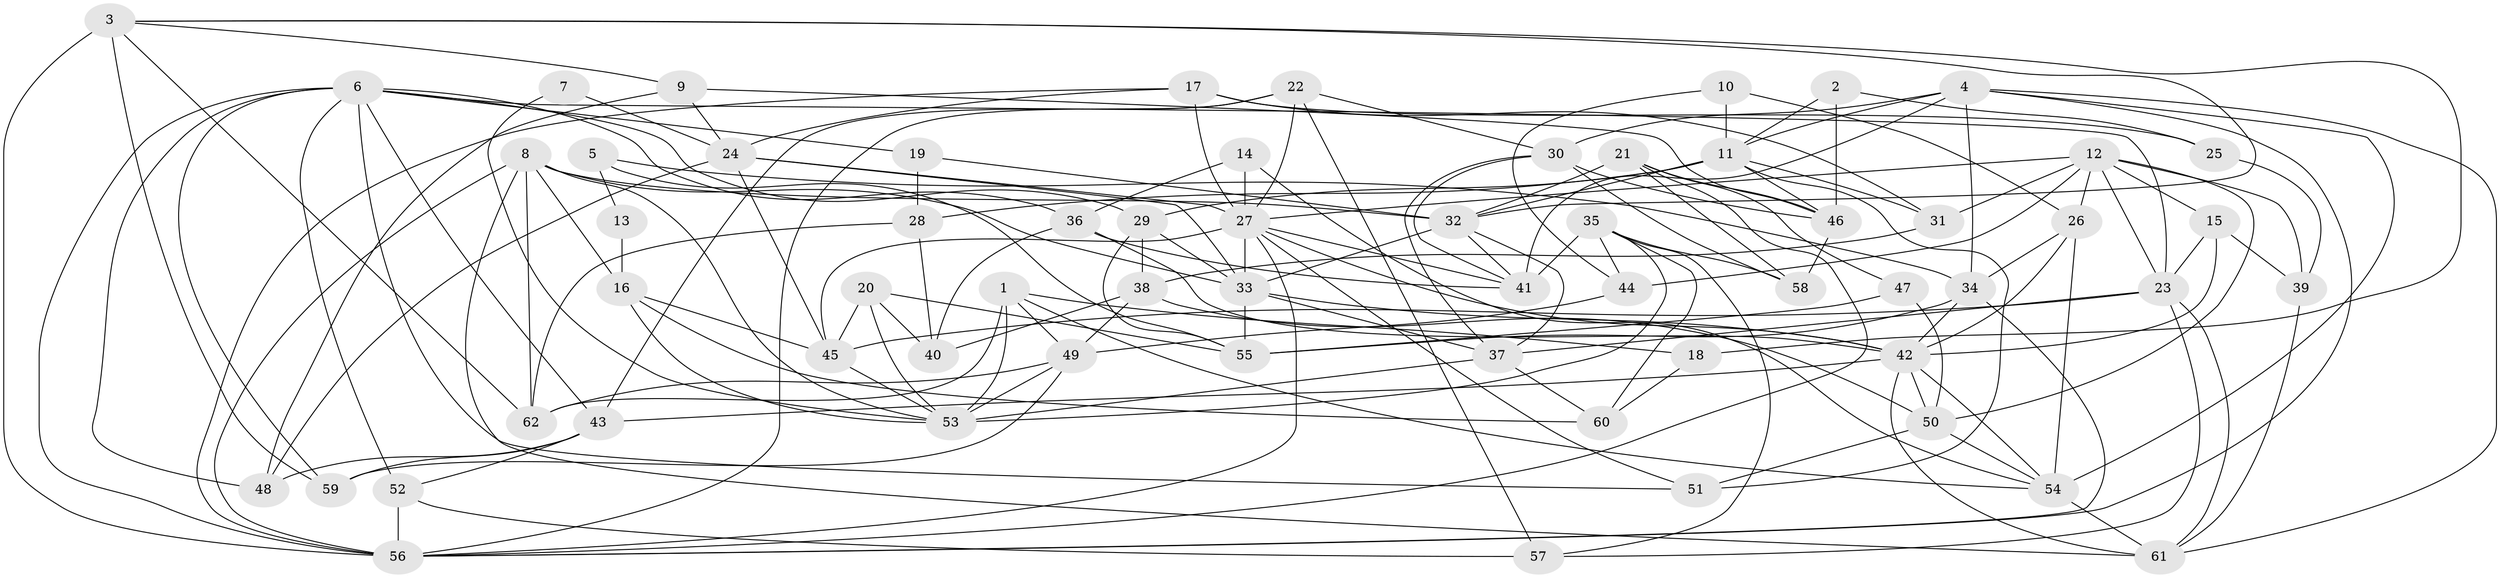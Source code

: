 // original degree distribution, {7: 0.056, 3: 0.24, 4: 0.288, 2: 0.168, 6: 0.104, 5: 0.128, 9: 0.008, 8: 0.008}
// Generated by graph-tools (version 1.1) at 2025/45/03/06/25 01:45:10]
// undirected, 62 vertices, 167 edges
graph export_dot {
graph [start="1"]
  node [color=gray90,style=filled];
  1;
  2;
  3;
  4;
  5;
  6;
  7;
  8;
  9;
  10;
  11;
  12;
  13;
  14;
  15;
  16;
  17;
  18;
  19;
  20;
  21;
  22;
  23;
  24;
  25;
  26;
  27;
  28;
  29;
  30;
  31;
  32;
  33;
  34;
  35;
  36;
  37;
  38;
  39;
  40;
  41;
  42;
  43;
  44;
  45;
  46;
  47;
  48;
  49;
  50;
  51;
  52;
  53;
  54;
  55;
  56;
  57;
  58;
  59;
  60;
  61;
  62;
  1 -- 18 [weight=1.0];
  1 -- 49 [weight=1.0];
  1 -- 53 [weight=2.0];
  1 -- 54 [weight=1.0];
  1 -- 62 [weight=2.0];
  2 -- 11 [weight=1.0];
  2 -- 25 [weight=1.0];
  2 -- 46 [weight=1.0];
  3 -- 9 [weight=1.0];
  3 -- 18 [weight=1.0];
  3 -- 32 [weight=1.0];
  3 -- 56 [weight=2.0];
  3 -- 59 [weight=1.0];
  3 -- 62 [weight=1.0];
  4 -- 11 [weight=1.0];
  4 -- 30 [weight=1.0];
  4 -- 34 [weight=1.0];
  4 -- 41 [weight=2.0];
  4 -- 54 [weight=1.0];
  4 -- 56 [weight=1.0];
  4 -- 61 [weight=1.0];
  5 -- 13 [weight=1.0];
  5 -- 34 [weight=2.0];
  5 -- 55 [weight=1.0];
  6 -- 19 [weight=1.0];
  6 -- 23 [weight=1.0];
  6 -- 29 [weight=1.0];
  6 -- 36 [weight=1.0];
  6 -- 43 [weight=1.0];
  6 -- 48 [weight=1.0];
  6 -- 51 [weight=1.0];
  6 -- 52 [weight=1.0];
  6 -- 56 [weight=1.0];
  6 -- 59 [weight=1.0];
  7 -- 24 [weight=1.0];
  7 -- 53 [weight=1.0];
  8 -- 16 [weight=1.0];
  8 -- 32 [weight=1.0];
  8 -- 33 [weight=1.0];
  8 -- 53 [weight=1.0];
  8 -- 56 [weight=1.0];
  8 -- 61 [weight=1.0];
  8 -- 62 [weight=1.0];
  9 -- 24 [weight=1.0];
  9 -- 46 [weight=1.0];
  9 -- 48 [weight=1.0];
  10 -- 11 [weight=1.0];
  10 -- 26 [weight=1.0];
  10 -- 44 [weight=1.0];
  11 -- 28 [weight=1.0];
  11 -- 29 [weight=1.0];
  11 -- 31 [weight=1.0];
  11 -- 32 [weight=1.0];
  11 -- 46 [weight=1.0];
  11 -- 51 [weight=1.0];
  12 -- 15 [weight=1.0];
  12 -- 23 [weight=1.0];
  12 -- 26 [weight=1.0];
  12 -- 27 [weight=1.0];
  12 -- 31 [weight=1.0];
  12 -- 39 [weight=2.0];
  12 -- 44 [weight=2.0];
  12 -- 50 [weight=1.0];
  13 -- 16 [weight=1.0];
  14 -- 27 [weight=1.0];
  14 -- 36 [weight=1.0];
  14 -- 54 [weight=1.0];
  15 -- 23 [weight=1.0];
  15 -- 39 [weight=1.0];
  15 -- 42 [weight=1.0];
  16 -- 45 [weight=1.0];
  16 -- 53 [weight=1.0];
  16 -- 60 [weight=1.0];
  17 -- 24 [weight=1.0];
  17 -- 25 [weight=1.0];
  17 -- 27 [weight=1.0];
  17 -- 31 [weight=1.0];
  17 -- 56 [weight=1.0];
  18 -- 60 [weight=1.0];
  19 -- 28 [weight=1.0];
  19 -- 32 [weight=1.0];
  20 -- 40 [weight=1.0];
  20 -- 45 [weight=1.0];
  20 -- 53 [weight=1.0];
  20 -- 55 [weight=1.0];
  21 -- 32 [weight=1.0];
  21 -- 46 [weight=1.0];
  21 -- 47 [weight=1.0];
  21 -- 56 [weight=1.0];
  21 -- 58 [weight=1.0];
  22 -- 27 [weight=1.0];
  22 -- 30 [weight=1.0];
  22 -- 43 [weight=1.0];
  22 -- 56 [weight=1.0];
  22 -- 57 [weight=1.0];
  23 -- 37 [weight=1.0];
  23 -- 45 [weight=1.0];
  23 -- 57 [weight=1.0];
  23 -- 61 [weight=1.0];
  24 -- 27 [weight=1.0];
  24 -- 33 [weight=1.0];
  24 -- 45 [weight=1.0];
  24 -- 48 [weight=1.0];
  25 -- 39 [weight=1.0];
  26 -- 34 [weight=3.0];
  26 -- 42 [weight=1.0];
  26 -- 54 [weight=1.0];
  27 -- 33 [weight=1.0];
  27 -- 41 [weight=2.0];
  27 -- 42 [weight=1.0];
  27 -- 45 [weight=1.0];
  27 -- 51 [weight=1.0];
  27 -- 56 [weight=1.0];
  28 -- 40 [weight=1.0];
  28 -- 62 [weight=1.0];
  29 -- 33 [weight=1.0];
  29 -- 38 [weight=1.0];
  29 -- 55 [weight=2.0];
  30 -- 37 [weight=1.0];
  30 -- 41 [weight=1.0];
  30 -- 46 [weight=1.0];
  30 -- 58 [weight=1.0];
  31 -- 38 [weight=1.0];
  32 -- 33 [weight=1.0];
  32 -- 37 [weight=1.0];
  32 -- 41 [weight=1.0];
  33 -- 37 [weight=1.0];
  33 -- 42 [weight=1.0];
  33 -- 55 [weight=1.0];
  34 -- 42 [weight=1.0];
  34 -- 55 [weight=1.0];
  34 -- 56 [weight=1.0];
  35 -- 41 [weight=2.0];
  35 -- 44 [weight=1.0];
  35 -- 53 [weight=1.0];
  35 -- 57 [weight=1.0];
  35 -- 58 [weight=1.0];
  35 -- 60 [weight=1.0];
  36 -- 40 [weight=1.0];
  36 -- 41 [weight=1.0];
  36 -- 42 [weight=1.0];
  37 -- 53 [weight=1.0];
  37 -- 60 [weight=1.0];
  38 -- 40 [weight=2.0];
  38 -- 49 [weight=1.0];
  38 -- 50 [weight=1.0];
  39 -- 61 [weight=1.0];
  42 -- 43 [weight=1.0];
  42 -- 50 [weight=1.0];
  42 -- 54 [weight=1.0];
  42 -- 61 [weight=1.0];
  43 -- 48 [weight=1.0];
  43 -- 52 [weight=1.0];
  43 -- 59 [weight=1.0];
  44 -- 49 [weight=2.0];
  45 -- 53 [weight=1.0];
  46 -- 58 [weight=1.0];
  47 -- 50 [weight=1.0];
  47 -- 55 [weight=1.0];
  49 -- 53 [weight=1.0];
  49 -- 59 [weight=1.0];
  49 -- 62 [weight=2.0];
  50 -- 51 [weight=1.0];
  50 -- 54 [weight=1.0];
  52 -- 56 [weight=1.0];
  52 -- 57 [weight=1.0];
  54 -- 61 [weight=1.0];
}

